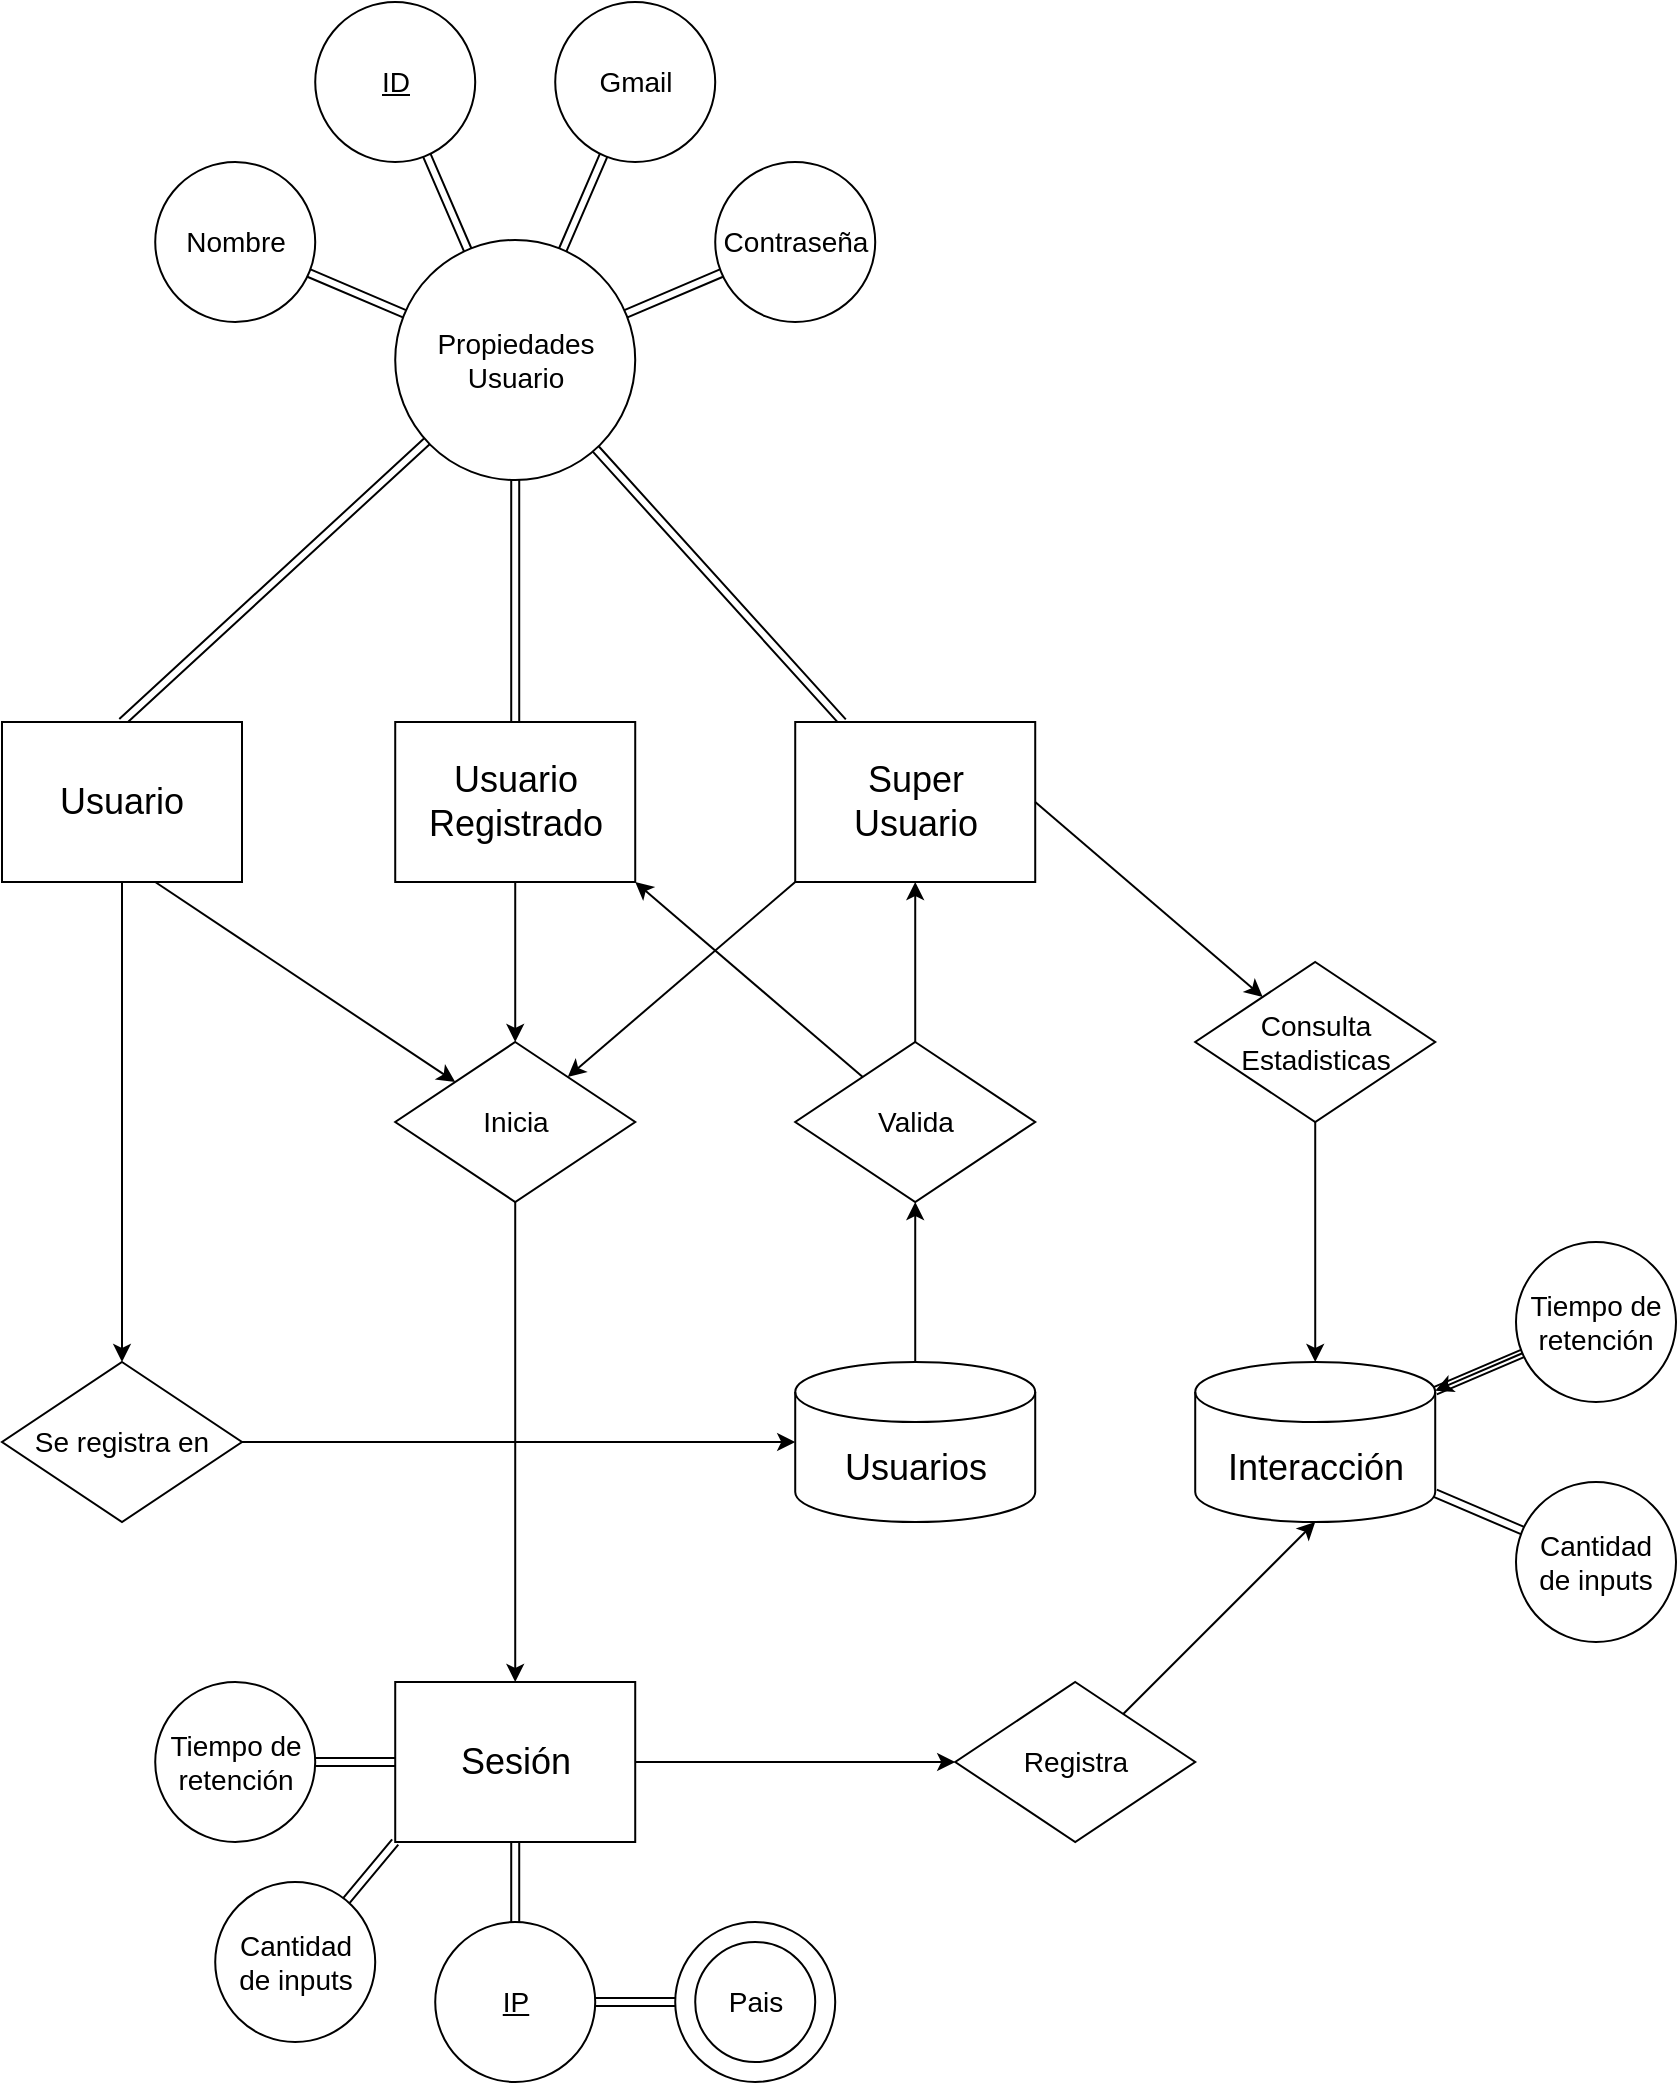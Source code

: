 <mxfile version="28.1.2">
  <diagram name="Page-1" id="AlA5dEMn2fKAbXD9TXwp">
    <mxGraphModel dx="1507" dy="628" grid="1" gridSize="10" guides="1" tooltips="1" connect="1" arrows="1" fold="1" page="1" pageScale="1" pageWidth="850" pageHeight="1100" math="0" shadow="0">
      <root>
        <mxCell id="0" />
        <mxCell id="1" parent="0" />
        <mxCell id="Kd-jDQQXTUf9Kw-8TRlB-38" style="edgeStyle=none;rounded=0;orthogonalLoop=1;jettySize=auto;html=1;shape=link;" edge="1" parent="1" target="Kd-jDQQXTUf9Kw-8TRlB-29">
          <mxGeometry relative="1" as="geometry">
            <mxPoint x="63.005" y="360.0" as="sourcePoint" />
          </mxGeometry>
        </mxCell>
        <mxCell id="Kd-jDQQXTUf9Kw-8TRlB-47" style="edgeStyle=none;rounded=0;orthogonalLoop=1;jettySize=auto;html=1;exitX=1;exitY=1;exitDx=0;exitDy=0;" edge="1" parent="1" target="Kd-jDQQXTUf9Kw-8TRlB-45">
          <mxGeometry relative="1" as="geometry">
            <mxPoint x="79.61" y="440.0" as="sourcePoint" />
            <Array as="points" />
          </mxGeometry>
        </mxCell>
        <mxCell id="xod_KXCUevWS3U83t8kh-3" value="&lt;font style=&quot;font-size: 18px;&quot;&gt;Usuario&lt;/font&gt;" style="rounded=0;whiteSpace=wrap;html=1;" parent="1" vertex="1">
          <mxGeometry x="3" y="360" width="120" height="80" as="geometry" />
        </mxCell>
        <mxCell id="Kd-jDQQXTUf9Kw-8TRlB-68" style="edgeStyle=none;rounded=0;orthogonalLoop=1;jettySize=auto;html=1;" edge="1" parent="1" source="xod_KXCUevWS3U83t8kh-32" target="Kd-jDQQXTUf9Kw-8TRlB-71">
          <mxGeometry relative="1" as="geometry" />
        </mxCell>
        <mxCell id="xod_KXCUevWS3U83t8kh-32" value="&lt;font style=&quot;font-size: 18px;&quot;&gt;Usuarios&lt;/font&gt;" style="shape=cylinder3;whiteSpace=wrap;html=1;boundedLbl=1;backgroundOutline=1;size=15;" parent="1" vertex="1">
          <mxGeometry x="399.61" y="680" width="120" height="80" as="geometry" />
        </mxCell>
        <mxCell id="VsEencDYaokdJrAtoOAQ-66" style="edgeStyle=none;rounded=0;orthogonalLoop=1;jettySize=auto;html=1;shape=link;" parent="1" source="Kd-jDQQXTUf9Kw-8TRlB-42" target="VsEencDYaokdJrAtoOAQ-65" edge="1">
          <mxGeometry relative="1" as="geometry">
            <mxPoint x="589.61" y="870" as="sourcePoint" />
          </mxGeometry>
        </mxCell>
        <mxCell id="VsEencDYaokdJrAtoOAQ-5" value="&lt;font style=&quot;font-size: 14px;&quot;&gt;Gmail&lt;/font&gt;" style="ellipse;whiteSpace=wrap;html=1;aspect=fixed;" parent="1" vertex="1">
          <mxGeometry x="279.61" width="80" height="80" as="geometry" />
        </mxCell>
        <mxCell id="VsEencDYaokdJrAtoOAQ-11" value="&lt;font style=&quot;font-size: 14px;&quot;&gt;Contraseña&lt;/font&gt;" style="ellipse;whiteSpace=wrap;html=1;aspect=fixed;" parent="1" vertex="1">
          <mxGeometry x="359.61" y="80" width="80" height="80" as="geometry" />
        </mxCell>
        <mxCell id="VsEencDYaokdJrAtoOAQ-68" style="edgeStyle=none;rounded=0;orthogonalLoop=1;jettySize=auto;html=1;shape=link;" parent="1" source="VsEencDYaokdJrAtoOAQ-65" target="VsEencDYaokdJrAtoOAQ-69" edge="1">
          <mxGeometry relative="1" as="geometry" />
        </mxCell>
        <mxCell id="VsEencDYaokdJrAtoOAQ-65" value="&lt;font style=&quot;font-size: 14px;&quot;&gt;&lt;u&gt;IP&lt;/u&gt;&lt;/font&gt;" style="ellipse;whiteSpace=wrap;html=1;aspect=fixed;" parent="1" vertex="1">
          <mxGeometry x="219.61" y="960" width="80" height="80" as="geometry" />
        </mxCell>
        <mxCell id="VsEencDYaokdJrAtoOAQ-70" value="" style="group" parent="1" vertex="1" connectable="0">
          <mxGeometry x="339.61" y="960" width="80" height="80" as="geometry" />
        </mxCell>
        <mxCell id="VsEencDYaokdJrAtoOAQ-67" value="" style="ellipse;whiteSpace=wrap;html=1;aspect=fixed;" parent="VsEencDYaokdJrAtoOAQ-70" vertex="1">
          <mxGeometry width="80" height="80" as="geometry" />
        </mxCell>
        <mxCell id="VsEencDYaokdJrAtoOAQ-69" value="&lt;font style=&quot;font-size: 14px;&quot;&gt;Pais&lt;/font&gt;" style="ellipse;whiteSpace=wrap;html=1;aspect=fixed;" parent="VsEencDYaokdJrAtoOAQ-70" vertex="1">
          <mxGeometry x="10" y="10" width="60" height="60" as="geometry" />
        </mxCell>
        <mxCell id="VsEencDYaokdJrAtoOAQ-76" value="&lt;font style=&quot;font-size: 14px;&quot;&gt;&lt;u&gt;ID&lt;/u&gt;&lt;/font&gt;" style="ellipse;whiteSpace=wrap;html=1;aspect=fixed;" parent="1" vertex="1">
          <mxGeometry x="159.61" width="80" height="80" as="geometry" />
        </mxCell>
        <mxCell id="VsEencDYaokdJrAtoOAQ-79" value="&lt;font style=&quot;font-size: 14px;&quot;&gt;Nombre&lt;/font&gt;" style="ellipse;whiteSpace=wrap;html=1;aspect=fixed;" parent="1" vertex="1">
          <mxGeometry x="79.61" y="80" width="80" height="80" as="geometry" />
        </mxCell>
        <mxCell id="Kd-jDQQXTUf9Kw-8TRlB-91" style="edgeStyle=none;rounded=0;orthogonalLoop=1;jettySize=auto;html=1;shape=link;" edge="1" parent="1" source="VsEencDYaokdJrAtoOAQ-85" target="Kd-jDQQXTUf9Kw-8TRlB-89">
          <mxGeometry relative="1" as="geometry" />
        </mxCell>
        <mxCell id="Kd-jDQQXTUf9Kw-8TRlB-93" style="edgeStyle=none;rounded=0;orthogonalLoop=1;jettySize=auto;html=1;shape=link;" edge="1" parent="1" source="VsEencDYaokdJrAtoOAQ-85" target="Kd-jDQQXTUf9Kw-8TRlB-92">
          <mxGeometry relative="1" as="geometry" />
        </mxCell>
        <mxCell id="VsEencDYaokdJrAtoOAQ-85" value="&lt;font style=&quot;font-size: 18px;&quot;&gt;Interacción&lt;/font&gt;" style="shape=cylinder3;whiteSpace=wrap;html=1;boundedLbl=1;backgroundOutline=1;size=15;" parent="1" vertex="1">
          <mxGeometry x="599.61" y="680" width="120" height="80" as="geometry" />
        </mxCell>
        <mxCell id="Kd-jDQQXTUf9Kw-8TRlB-40" style="edgeStyle=none;rounded=0;orthogonalLoop=1;jettySize=auto;html=1;shape=link;" edge="1" parent="1" source="Kd-jDQQXTUf9Kw-8TRlB-24" target="Kd-jDQQXTUf9Kw-8TRlB-29">
          <mxGeometry relative="1" as="geometry" />
        </mxCell>
        <mxCell id="Kd-jDQQXTUf9Kw-8TRlB-75" style="edgeStyle=none;rounded=0;orthogonalLoop=1;jettySize=auto;html=1;" edge="1" parent="1" source="Kd-jDQQXTUf9Kw-8TRlB-24" target="Kd-jDQQXTUf9Kw-8TRlB-45">
          <mxGeometry relative="1" as="geometry" />
        </mxCell>
        <mxCell id="Kd-jDQQXTUf9Kw-8TRlB-24" value="&lt;div&gt;&lt;font style=&quot;font-size: 18px;&quot;&gt;Usuario&lt;/font&gt;&lt;/div&gt;&lt;div&gt;&lt;font style=&quot;font-size: 18px;&quot;&gt;Registrado&lt;/font&gt;&lt;/div&gt;" style="rounded=0;whiteSpace=wrap;html=1;" vertex="1" parent="1">
          <mxGeometry x="199.61" y="360" width="120" height="80" as="geometry" />
        </mxCell>
        <mxCell id="Kd-jDQQXTUf9Kw-8TRlB-31" style="edgeStyle=none;rounded=0;orthogonalLoop=1;jettySize=auto;html=1;shape=link;" edge="1" parent="1" source="Kd-jDQQXTUf9Kw-8TRlB-29" target="VsEencDYaokdJrAtoOAQ-76">
          <mxGeometry relative="1" as="geometry" />
        </mxCell>
        <mxCell id="Kd-jDQQXTUf9Kw-8TRlB-34" style="edgeStyle=none;rounded=0;orthogonalLoop=1;jettySize=auto;html=1;shape=link;" edge="1" parent="1" source="Kd-jDQQXTUf9Kw-8TRlB-29" target="VsEencDYaokdJrAtoOAQ-11">
          <mxGeometry relative="1" as="geometry" />
        </mxCell>
        <mxCell id="Kd-jDQQXTUf9Kw-8TRlB-35" style="edgeStyle=none;rounded=0;orthogonalLoop=1;jettySize=auto;html=1;shape=link;" edge="1" parent="1" source="Kd-jDQQXTUf9Kw-8TRlB-29" target="VsEencDYaokdJrAtoOAQ-5">
          <mxGeometry relative="1" as="geometry" />
        </mxCell>
        <mxCell id="Kd-jDQQXTUf9Kw-8TRlB-36" style="edgeStyle=none;rounded=0;orthogonalLoop=1;jettySize=auto;html=1;shape=link;" edge="1" parent="1" source="Kd-jDQQXTUf9Kw-8TRlB-29" target="VsEencDYaokdJrAtoOAQ-79">
          <mxGeometry relative="1" as="geometry" />
        </mxCell>
        <mxCell id="Kd-jDQQXTUf9Kw-8TRlB-29" value="&lt;font style=&quot;font-size: 14px;&quot;&gt;Propiedades Usuario&lt;/font&gt;" style="ellipse;whiteSpace=wrap;html=1;aspect=fixed;" vertex="1" parent="1">
          <mxGeometry x="199.61" y="119" width="120" height="120" as="geometry" />
        </mxCell>
        <mxCell id="Kd-jDQQXTUf9Kw-8TRlB-39" style="edgeStyle=none;rounded=0;orthogonalLoop=1;jettySize=auto;html=1;shape=link;" edge="1" parent="1" source="Kd-jDQQXTUf9Kw-8TRlB-37" target="Kd-jDQQXTUf9Kw-8TRlB-29">
          <mxGeometry relative="1" as="geometry" />
        </mxCell>
        <mxCell id="Kd-jDQQXTUf9Kw-8TRlB-76" style="edgeStyle=none;rounded=0;orthogonalLoop=1;jettySize=auto;html=1;exitX=0;exitY=1;exitDx=0;exitDy=0;" edge="1" parent="1" source="Kd-jDQQXTUf9Kw-8TRlB-37" target="Kd-jDQQXTUf9Kw-8TRlB-45">
          <mxGeometry relative="1" as="geometry" />
        </mxCell>
        <mxCell id="Kd-jDQQXTUf9Kw-8TRlB-37" value="&lt;div&gt;&lt;font style=&quot;font-size: 18px;&quot;&gt;Super&lt;/font&gt;&lt;/div&gt;&lt;div&gt;&lt;font style=&quot;font-size: 18px;&quot;&gt;Usuario&lt;/font&gt;&lt;/div&gt;" style="rounded=0;whiteSpace=wrap;html=1;" vertex="1" parent="1">
          <mxGeometry x="399.61" y="360" width="120" height="80" as="geometry" />
        </mxCell>
        <mxCell id="Kd-jDQQXTUf9Kw-8TRlB-43" style="edgeStyle=none;rounded=0;orthogonalLoop=1;jettySize=auto;html=1;shape=link;" edge="1" parent="1" source="Kd-jDQQXTUf9Kw-8TRlB-42" target="VsEencDYaokdJrAtoOAQ-1">
          <mxGeometry relative="1" as="geometry" />
        </mxCell>
        <mxCell id="Kd-jDQQXTUf9Kw-8TRlB-95" style="edgeStyle=none;rounded=0;orthogonalLoop=1;jettySize=auto;html=1;shape=link;exitX=0;exitY=1;exitDx=0;exitDy=0;" edge="1" parent="1" source="Kd-jDQQXTUf9Kw-8TRlB-42" target="Kd-jDQQXTUf9Kw-8TRlB-94">
          <mxGeometry relative="1" as="geometry" />
        </mxCell>
        <mxCell id="Kd-jDQQXTUf9Kw-8TRlB-42" value="&lt;font style=&quot;font-size: 18px;&quot;&gt;Sesión&lt;/font&gt;" style="rounded=0;whiteSpace=wrap;html=1;" vertex="1" parent="1">
          <mxGeometry x="199.61" y="840" width="120" height="80" as="geometry" />
        </mxCell>
        <mxCell id="Kd-jDQQXTUf9Kw-8TRlB-49" style="edgeStyle=none;rounded=0;orthogonalLoop=1;jettySize=auto;html=1;exitX=0.5;exitY=1;exitDx=0;exitDy=0;" edge="1" parent="1" source="Kd-jDQQXTUf9Kw-8TRlB-45" target="Kd-jDQQXTUf9Kw-8TRlB-42">
          <mxGeometry relative="1" as="geometry" />
        </mxCell>
        <mxCell id="Kd-jDQQXTUf9Kw-8TRlB-45" value="&lt;font style=&quot;font-size: 14px;&quot;&gt;Inicia&lt;/font&gt;" style="rhombus;whiteSpace=wrap;html=1;" vertex="1" parent="1">
          <mxGeometry x="199.61" y="520" width="120" height="80" as="geometry" />
        </mxCell>
        <mxCell id="Kd-jDQQXTUf9Kw-8TRlB-55" style="edgeStyle=none;rounded=0;orthogonalLoop=1;jettySize=auto;html=1;" edge="1" parent="1" target="xod_KXCUevWS3U83t8kh-32">
          <mxGeometry relative="1" as="geometry">
            <mxPoint x="79.61" y="720" as="sourcePoint" />
          </mxGeometry>
        </mxCell>
        <mxCell id="Kd-jDQQXTUf9Kw-8TRlB-56" value="" style="edgeStyle=none;rounded=0;orthogonalLoop=1;jettySize=auto;html=1;" edge="1" parent="1" source="xod_KXCUevWS3U83t8kh-3" target="Kd-jDQQXTUf9Kw-8TRlB-78">
          <mxGeometry relative="1" as="geometry">
            <mxPoint x="443" y="438" as="sourcePoint" />
            <mxPoint x="103" y="600" as="targetPoint" />
          </mxGeometry>
        </mxCell>
        <mxCell id="Kd-jDQQXTUf9Kw-8TRlB-72" style="edgeStyle=none;rounded=0;orthogonalLoop=1;jettySize=auto;html=1;entryX=1;entryY=1;entryDx=0;entryDy=0;" edge="1" parent="1" source="Kd-jDQQXTUf9Kw-8TRlB-71" target="Kd-jDQQXTUf9Kw-8TRlB-24">
          <mxGeometry relative="1" as="geometry" />
        </mxCell>
        <mxCell id="Kd-jDQQXTUf9Kw-8TRlB-73" style="edgeStyle=none;rounded=0;orthogonalLoop=1;jettySize=auto;html=1;" edge="1" parent="1" source="Kd-jDQQXTUf9Kw-8TRlB-71" target="Kd-jDQQXTUf9Kw-8TRlB-37">
          <mxGeometry relative="1" as="geometry" />
        </mxCell>
        <mxCell id="Kd-jDQQXTUf9Kw-8TRlB-71" value="&lt;font style=&quot;font-size: 14px;&quot;&gt;Valida&lt;/font&gt;" style="rhombus;whiteSpace=wrap;html=1;" vertex="1" parent="1">
          <mxGeometry x="399.61" y="520" width="120" height="80" as="geometry" />
        </mxCell>
        <mxCell id="Kd-jDQQXTUf9Kw-8TRlB-78" value="&lt;font style=&quot;font-size: 14px;&quot;&gt;Se registra en&lt;/font&gt;" style="rhombus;whiteSpace=wrap;html=1;" vertex="1" parent="1">
          <mxGeometry x="3" y="680" width="120" height="80" as="geometry" />
        </mxCell>
        <mxCell id="VsEencDYaokdJrAtoOAQ-1" value="&lt;div&gt;&lt;font style=&quot;font-size: 14px;&quot;&gt;Tiempo de retención&lt;/font&gt;&lt;/div&gt;" style="ellipse;whiteSpace=wrap;html=1;aspect=fixed;" parent="1" vertex="1">
          <mxGeometry x="79.61" y="840" width="80" height="80" as="geometry" />
        </mxCell>
        <mxCell id="Kd-jDQQXTUf9Kw-8TRlB-80" style="edgeStyle=none;rounded=0;orthogonalLoop=1;jettySize=auto;html=1;entryX=0.5;entryY=1;entryDx=0;entryDy=0;entryPerimeter=0;" edge="1" parent="1" source="Kd-jDQQXTUf9Kw-8TRlB-84" target="VsEencDYaokdJrAtoOAQ-85">
          <mxGeometry relative="1" as="geometry">
            <Array as="points" />
          </mxGeometry>
        </mxCell>
        <mxCell id="Kd-jDQQXTUf9Kw-8TRlB-82" style="edgeStyle=none;rounded=0;orthogonalLoop=1;jettySize=auto;html=1;" edge="1" parent="1" source="Kd-jDQQXTUf9Kw-8TRlB-86" target="VsEencDYaokdJrAtoOAQ-85">
          <mxGeometry relative="1" as="geometry">
            <Array as="points" />
          </mxGeometry>
        </mxCell>
        <mxCell id="Kd-jDQQXTUf9Kw-8TRlB-83" value="" style="edgeStyle=none;rounded=0;orthogonalLoop=1;jettySize=auto;html=1;exitX=1;exitY=0.5;exitDx=0;exitDy=0;" edge="1" parent="1" source="Kd-jDQQXTUf9Kw-8TRlB-42" target="Kd-jDQQXTUf9Kw-8TRlB-84">
          <mxGeometry relative="1" as="geometry">
            <mxPoint x="319.61" y="870" as="sourcePoint" />
            <mxPoint x="439.61" y="870" as="targetPoint" />
            <Array as="points" />
          </mxGeometry>
        </mxCell>
        <mxCell id="Kd-jDQQXTUf9Kw-8TRlB-84" value="&lt;font style=&quot;font-size: 14px;&quot;&gt;Registra&lt;/font&gt;" style="rhombus;whiteSpace=wrap;html=1;" vertex="1" parent="1">
          <mxGeometry x="479.61" y="840" width="120" height="80" as="geometry" />
        </mxCell>
        <mxCell id="Kd-jDQQXTUf9Kw-8TRlB-85" value="" style="edgeStyle=none;rounded=0;orthogonalLoop=1;jettySize=auto;html=1;exitX=1;exitY=0.5;exitDx=0;exitDy=0;" edge="1" parent="1" source="Kd-jDQQXTUf9Kw-8TRlB-37" target="Kd-jDQQXTUf9Kw-8TRlB-86">
          <mxGeometry relative="1" as="geometry">
            <mxPoint x="479.61" y="400" as="sourcePoint" />
            <mxPoint x="619.61" y="640" as="targetPoint" />
            <Array as="points" />
          </mxGeometry>
        </mxCell>
        <mxCell id="Kd-jDQQXTUf9Kw-8TRlB-86" value="&lt;div&gt;&lt;font style=&quot;font-size: 14px;&quot;&gt;Consulta&lt;/font&gt;&lt;/div&gt;&lt;div&gt;&lt;font style=&quot;font-size: 14px;&quot;&gt;Estadisticas&lt;/font&gt;&lt;/div&gt;" style="rhombus;whiteSpace=wrap;html=1;" vertex="1" parent="1">
          <mxGeometry x="599.61" y="480" width="120" height="80" as="geometry" />
        </mxCell>
        <mxCell id="Kd-jDQQXTUf9Kw-8TRlB-97" value="" style="edgeStyle=none;rounded=0;orthogonalLoop=1;jettySize=auto;html=1;" edge="1" parent="1" source="Kd-jDQQXTUf9Kw-8TRlB-89" target="VsEencDYaokdJrAtoOAQ-85">
          <mxGeometry relative="1" as="geometry" />
        </mxCell>
        <mxCell id="Kd-jDQQXTUf9Kw-8TRlB-89" value="&lt;font style=&quot;font-size: 14px;&quot;&gt;Tiempo de retención&lt;/font&gt;" style="ellipse;whiteSpace=wrap;html=1;aspect=fixed;" vertex="1" parent="1">
          <mxGeometry x="760" y="620" width="80" height="80" as="geometry" />
        </mxCell>
        <mxCell id="Kd-jDQQXTUf9Kw-8TRlB-92" value="&lt;div&gt;&lt;font style=&quot;font-size: 14px;&quot;&gt;Cantidad&lt;/font&gt;&lt;/div&gt;&lt;div&gt;&lt;font style=&quot;font-size: 14px;&quot;&gt;de inputs&lt;/font&gt;&lt;/div&gt;" style="ellipse;whiteSpace=wrap;html=1;aspect=fixed;" vertex="1" parent="1">
          <mxGeometry x="760" y="740" width="80" height="80" as="geometry" />
        </mxCell>
        <mxCell id="Kd-jDQQXTUf9Kw-8TRlB-94" value="&lt;div&gt;&lt;font style=&quot;font-size: 14px;&quot;&gt;Cantidad&lt;/font&gt;&lt;/div&gt;&lt;div&gt;&lt;font style=&quot;font-size: 14px;&quot;&gt;de inputs&lt;/font&gt;&lt;/div&gt;" style="ellipse;whiteSpace=wrap;html=1;aspect=fixed;" vertex="1" parent="1">
          <mxGeometry x="109.61" y="940" width="80" height="80" as="geometry" />
        </mxCell>
      </root>
    </mxGraphModel>
  </diagram>
</mxfile>
